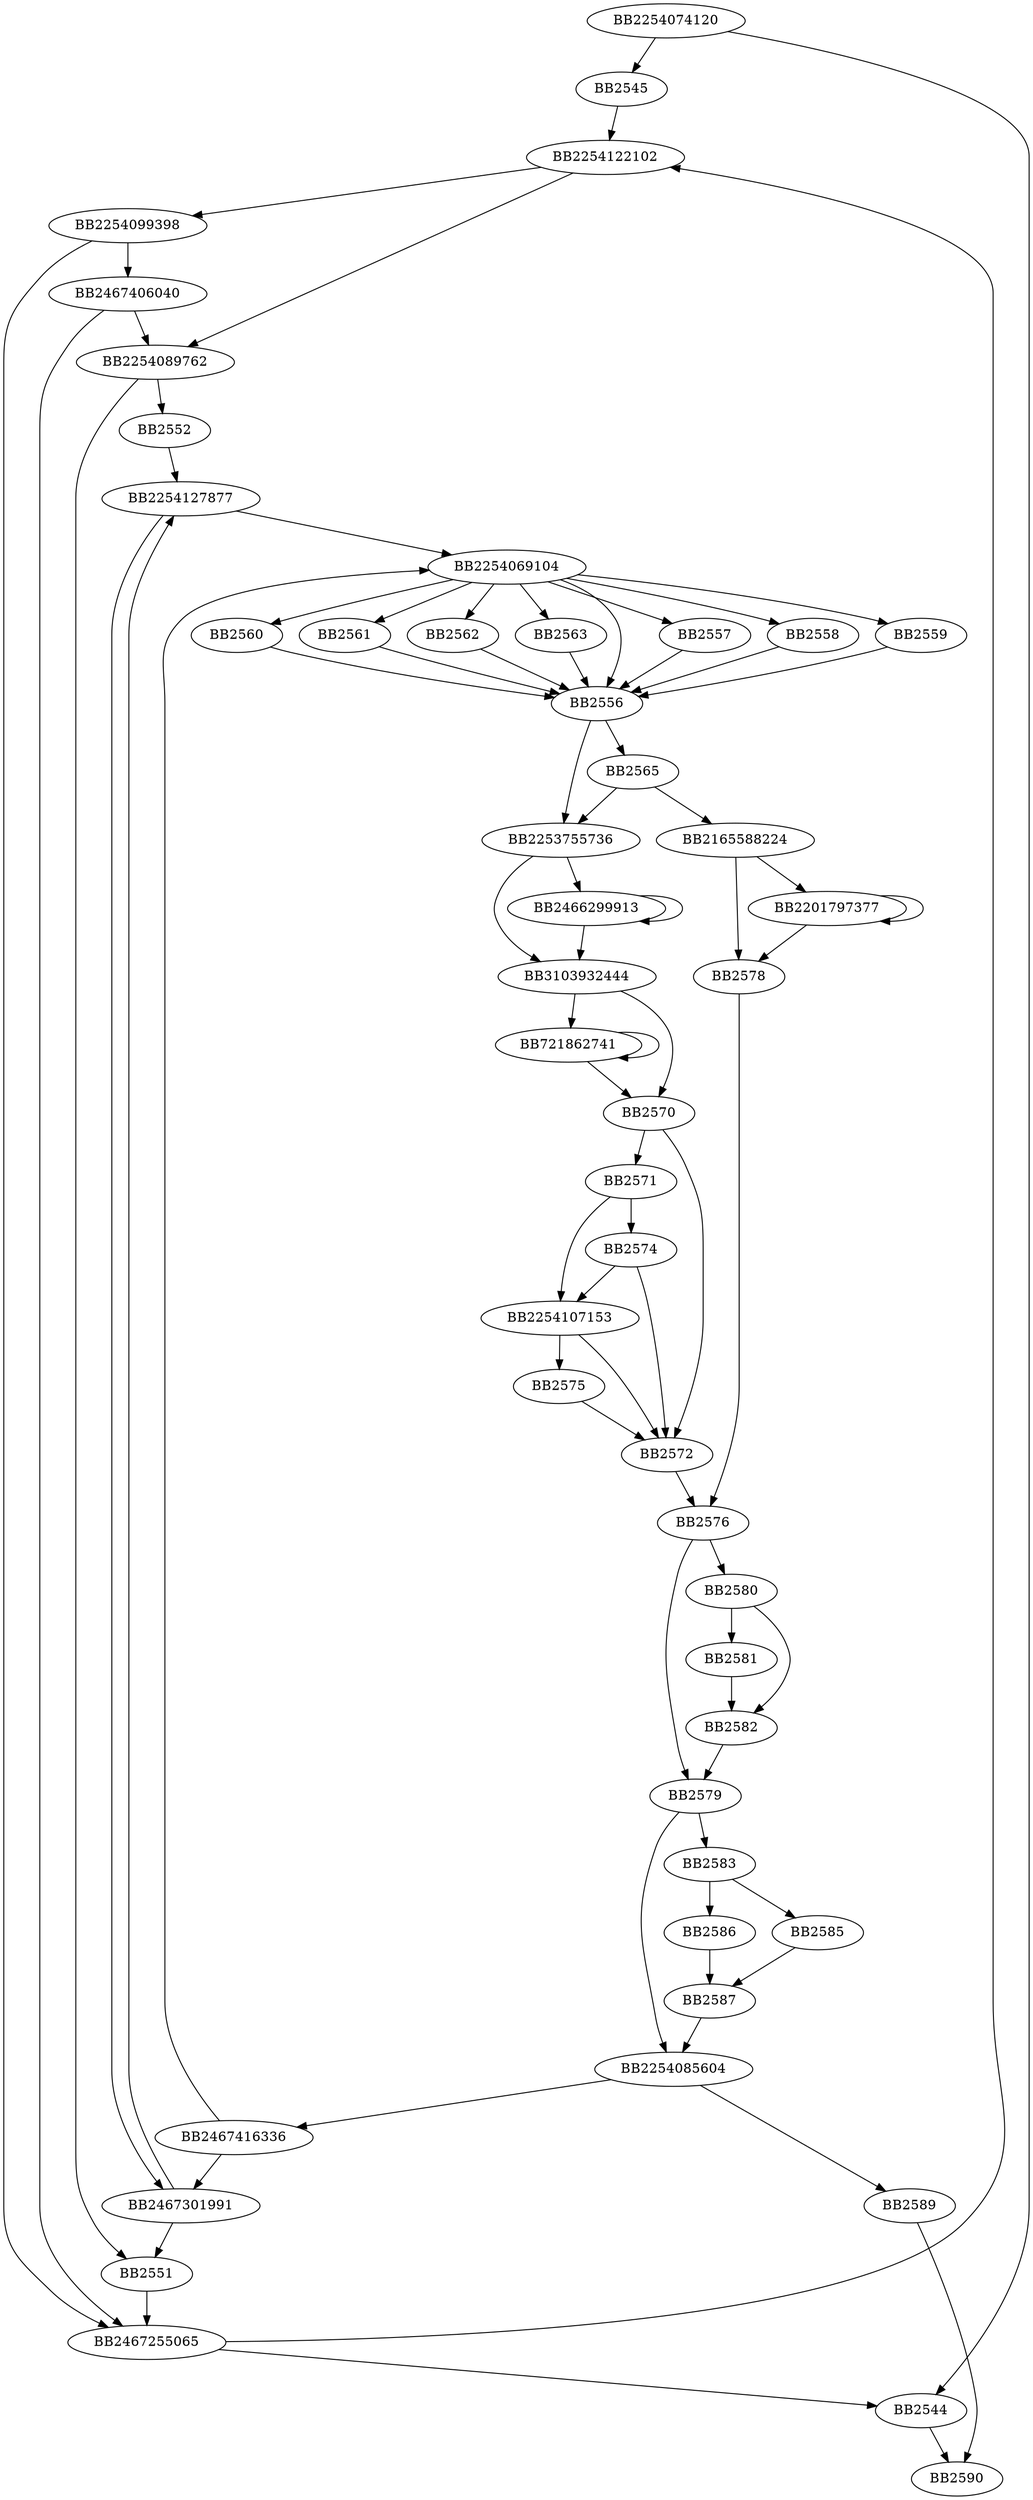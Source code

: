 digraph G{
	BB2254074120->BB2544;
	BB2254074120->BB2545;
	BB2545->BB2254122102;
	BB2254122102->BB2254099398;
	BB2254122102->BB2254089762;
	BB2254099398->BB2467255065;
	BB2254099398->BB2467406040;
	BB2467406040->BB2467255065;
	BB2467406040->BB2254089762;
	BB2254089762->BB2551;
	BB2254089762->BB2552;
	BB2552->BB2254127877;
	BB2254127877->BB2467301991;
	BB2254127877->BB2254069104;
	BB2254069104->BB2556;
	BB2254069104->BB2557;
	BB2254069104->BB2558;
	BB2254069104->BB2559;
	BB2254069104->BB2560;
	BB2254069104->BB2561;
	BB2254069104->BB2562;
	BB2254069104->BB2563;
	BB2557->BB2556;
	BB2558->BB2556;
	BB2559->BB2556;
	BB2560->BB2556;
	BB2561->BB2556;
	BB2562->BB2556;
	BB2563->BB2556;
	BB2556->BB2253755736;
	BB2556->BB2565;
	BB2565->BB2253755736;
	BB2565->BB2165588224;
	BB2253755736->BB2466299913;
	BB2253755736->BB3103932444;
	BB2466299913->BB2466299913;
	BB2466299913->BB3103932444;
	BB3103932444->BB721862741;
	BB3103932444->BB2570;
	BB721862741->BB721862741;
	BB721862741->BB2570;
	BB2570->BB2571;
	BB2570->BB2572;
	BB2571->BB2254107153;
	BB2571->BB2574;
	BB2574->BB2254107153;
	BB2574->BB2572;
	BB2254107153->BB2575;
	BB2254107153->BB2572;
	BB2575->BB2572;
	BB2572->BB2576;
	BB2165588224->BB2201797377;
	BB2165588224->BB2578;
	BB2201797377->BB2201797377;
	BB2201797377->BB2578;
	BB2578->BB2576;
	BB2576->BB2579;
	BB2576->BB2580;
	BB2580->BB2581;
	BB2580->BB2582;
	BB2581->BB2582;
	BB2582->BB2579;
	BB2579->BB2583;
	BB2579->BB2254085604;
	BB2583->BB2585;
	BB2583->BB2586;
	BB2585->BB2587;
	BB2586->BB2587;
	BB2587->BB2254085604;
	BB2254085604->BB2467416336;
	BB2254085604->BB2589;
	BB2589->BB2590;
	BB2467416336->BB2254069104;
	BB2467416336->BB2467301991;
	BB2467301991->BB2254127877;
	BB2467301991->BB2551;
	BB2551->BB2467255065;
	BB2467255065->BB2544;
	BB2467255065->BB2254122102;
	BB2544->BB2590;
}
